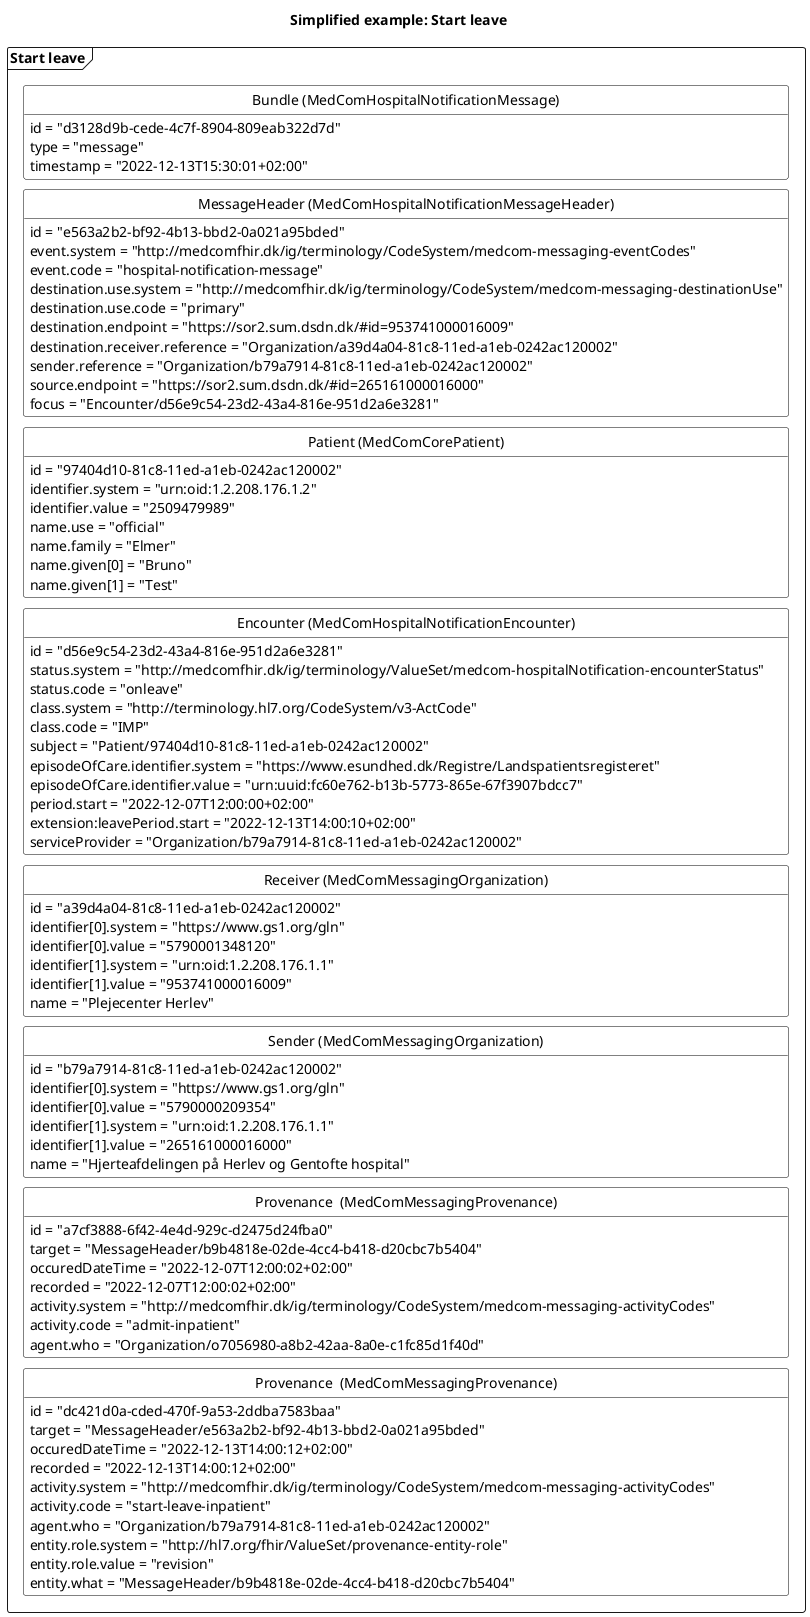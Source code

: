 @startuml HNstartOnleave
'layout
skinparam class {
    BackgroundColor White
    BorderColor Black
    ArrowColor Black
  }
hide circle
hide empty members
skinparam SameClassWidth true
skinparam Ranksep 10


'title
title Simplified example: Start leave


'Message 3: End onleave inpatient
package "Start leave" as startOnleave <<Frame>> {
    class "Bundle (MedComHospitalNotificationMessage)" as startOnleaveB{
        id = "d3128d9b-cede-4c7f-8904-809eab322d7d"
        type = "message"
        timestamp = "2022-12-13T15:30:01+02:00"
    }
    class "MessageHeader (MedComHospitalNotificationMessageHeader)" as startOnleaveMH{
        id = "e563a2b2-bf92-4b13-bbd2-0a021a95bded"
        event.system = "http://medcomfhir.dk/ig/terminology/CodeSystem/medcom-messaging-eventCodes"
        event.code = "hospital-notification-message"
        destination.use.system = "http://medcomfhir.dk/ig/terminology/CodeSystem/medcom-messaging-destinationUse"
        destination.use.code = "primary"
        destination.endpoint = "https://sor2.sum.dsdn.dk/#id=953741000016009"
        destination.receiver.reference = "Organization/a39d4a04-81c8-11ed-a1eb-0242ac120002"
        sender.reference = "Organization/b79a7914-81c8-11ed-a1eb-0242ac120002"
        source.endpoint = "https://sor2.sum.dsdn.dk/#id=265161000016000"
        focus = "Encounter/d56e9c54-23d2-43a4-816e-951d2a6e3281"
    }
    class "Patient (MedComCorePatient)" as startOnleavePT{
        id = "97404d10-81c8-11ed-a1eb-0242ac120002"
        identifier.system = "urn:oid:1.2.208.176.1.2"
        identifier.value = "2509479989"
        name.use = "official"
        name.family = "Elmer"
        name.given[0] = "Bruno"
        name.given[1] = "Test"
    }
    class "Encounter (MedComHospitalNotificationEncounter)" as startOnleaveENC{
        id = "d56e9c54-23d2-43a4-816e-951d2a6e3281"
        status.system = "http://medcomfhir.dk/ig/terminology/ValueSet/medcom-hospitalNotification-encounterStatus"
        status.code = "onleave"
        class.system = "http://terminology.hl7.org/CodeSystem/v3-ActCode"
        class.code = "IMP"
        subject = "Patient/97404d10-81c8-11ed-a1eb-0242ac120002"
        episodeOfCare.identifier.system = "https://www.esundhed.dk/Registre/Landspatientsregisteret"
        episodeOfCare.identifier.value = "urn:uuid:fc60e762-b13b-5773-865e-67f3907bdcc7"
        period.start = "2022-12-07T12:00:00+02:00"
        extension:leavePeriod.start = "2022-12-13T14:00:10+02:00"
        serviceProvider = "Organization/b79a7914-81c8-11ed-a1eb-0242ac120002"
    }    
    class "Receiver (MedComMessagingOrganization)" as startOnleaveROrg{
        id = "a39d4a04-81c8-11ed-a1eb-0242ac120002"
        identifier[0].system = "https://www.gs1.org/gln"
        identifier[0].value = "5790001348120"
        identifier[1].system = "urn:oid:1.2.208.176.1.1"
        identifier[1].value = "953741000016009"
        name = "Plejecenter Herlev"
    }
    class "Sender (MedComMessagingOrganization)" as startOnleaveSOrg{
        id = "b79a7914-81c8-11ed-a1eb-0242ac120002"
        identifier[0].system = "https://www.gs1.org/gln"
        identifier[0].value = "5790000209354"
        identifier[1].system = "urn:oid:1.2.208.176.1.1"
        identifier[1].value = "265161000016000"
        name = "Hjerteafdelingen på Herlev og Gentofte hospital" 
    }
    class "Provenance  (MedComMessagingProvenance)" as admitPRO{
        id = "a7cf3888-6f42-4e4d-929c-d2475d24fba0"
        target = "MessageHeader/b9b4818e-02de-4cc4-b418-d20cbc7b5404"
        occuredDateTime = "2022-12-07T12:00:02+02:00"
        recorded = "2022-12-07T12:00:02+02:00"
        activity.system = "http://medcomfhir.dk/ig/terminology/CodeSystem/medcom-messaging-activityCodes"
        activity.code = "admit-inpatient"
        agent.who = "Organization/o7056980-a8b2-42aa-8a0e-c1fc85d1f40d"
    }
    class "Provenance  (MedComMessagingProvenance)" as startOnleavePRO{
        id = "dc421d0a-cded-470f-9a53-2ddba7583baa"
        target = "MessageHeader/e563a2b2-bf92-4b13-bbd2-0a021a95bded"
        occuredDateTime = "2022-12-13T14:00:12+02:00"
        recorded = "2022-12-13T14:00:12+02:00"
        activity.system = "http://medcomfhir.dk/ig/terminology/CodeSystem/medcom-messaging-activityCodes"
        activity.code = "start-leave-inpatient"
        agent.who = "Organization/b79a7914-81c8-11ed-a1eb-0242ac120002"
        entity.role.system = "http://hl7.org/fhir/ValueSet/provenance-entity-role"
        entity.role.value = "revision"
        entity.what = "MessageHeader/b9b4818e-02de-4cc4-b418-d20cbc7b5404"
    }
startOnleaveB -[hidden]- startOnleaveMH
startOnleaveMH-[hidden]-startOnleavePT
startOnleavePT-[hidden]-startOnleaveENC
startOnleaveENC-[hidden]-startOnleaveROrg
startOnleaveROrg-[hidden]-startOnleaveSOrg
startOnleaveSOrg-[hidden]-admitPRO
admitPRO-[hidden]-startOnleavePRO

}



@enduml


